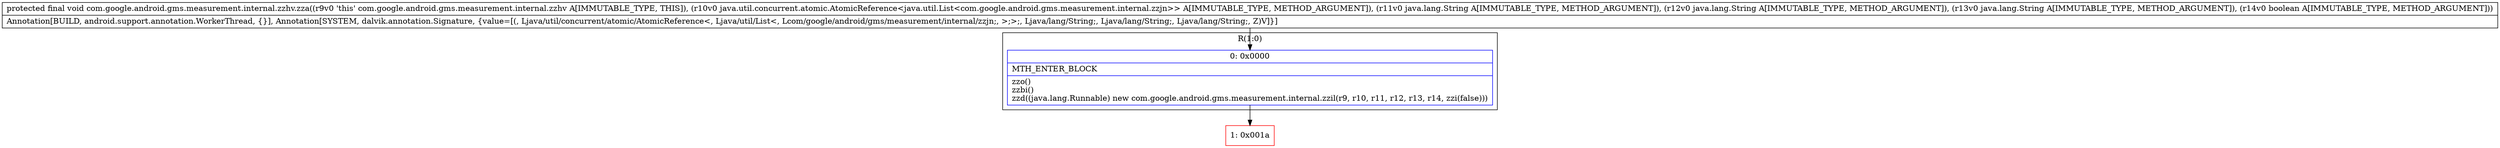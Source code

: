 digraph "CFG forcom.google.android.gms.measurement.internal.zzhv.zza(Ljava\/util\/concurrent\/atomic\/AtomicReference;Ljava\/lang\/String;Ljava\/lang\/String;Ljava\/lang\/String;Z)V" {
subgraph cluster_Region_1927233737 {
label = "R(1:0)";
node [shape=record,color=blue];
Node_0 [shape=record,label="{0\:\ 0x0000|MTH_ENTER_BLOCK\l|zzo()\lzzbi()\lzzd((java.lang.Runnable) new com.google.android.gms.measurement.internal.zzil(r9, r10, r11, r12, r13, r14, zzi(false)))\l}"];
}
Node_1 [shape=record,color=red,label="{1\:\ 0x001a}"];
MethodNode[shape=record,label="{protected final void com.google.android.gms.measurement.internal.zzhv.zza((r9v0 'this' com.google.android.gms.measurement.internal.zzhv A[IMMUTABLE_TYPE, THIS]), (r10v0 java.util.concurrent.atomic.AtomicReference\<java.util.List\<com.google.android.gms.measurement.internal.zzjn\>\> A[IMMUTABLE_TYPE, METHOD_ARGUMENT]), (r11v0 java.lang.String A[IMMUTABLE_TYPE, METHOD_ARGUMENT]), (r12v0 java.lang.String A[IMMUTABLE_TYPE, METHOD_ARGUMENT]), (r13v0 java.lang.String A[IMMUTABLE_TYPE, METHOD_ARGUMENT]), (r14v0 boolean A[IMMUTABLE_TYPE, METHOD_ARGUMENT]))  | Annotation[BUILD, android.support.annotation.WorkerThread, \{\}], Annotation[SYSTEM, dalvik.annotation.Signature, \{value=[(, Ljava\/util\/concurrent\/atomic\/AtomicReference\<, Ljava\/util\/List\<, Lcom\/google\/android\/gms\/measurement\/internal\/zzjn;, \>;\>;, Ljava\/lang\/String;, Ljava\/lang\/String;, Ljava\/lang\/String;, Z)V]\}]\l}"];
MethodNode -> Node_0;
Node_0 -> Node_1;
}

